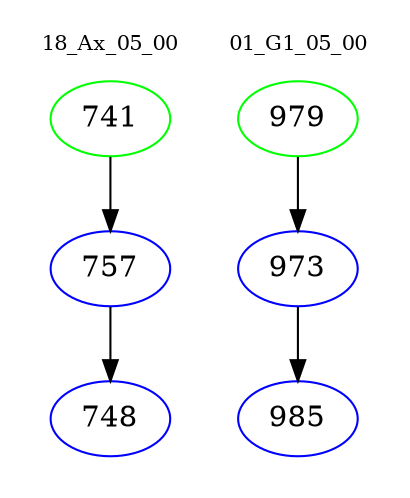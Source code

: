 digraph{
subgraph cluster_0 {
color = white
label = "18_Ax_05_00";
fontsize=10;
T0_741 [label="741", color="green"]
T0_741 -> T0_757 [color="black"]
T0_757 [label="757", color="blue"]
T0_757 -> T0_748 [color="black"]
T0_748 [label="748", color="blue"]
}
subgraph cluster_1 {
color = white
label = "01_G1_05_00";
fontsize=10;
T1_979 [label="979", color="green"]
T1_979 -> T1_973 [color="black"]
T1_973 [label="973", color="blue"]
T1_973 -> T1_985 [color="black"]
T1_985 [label="985", color="blue"]
}
}
